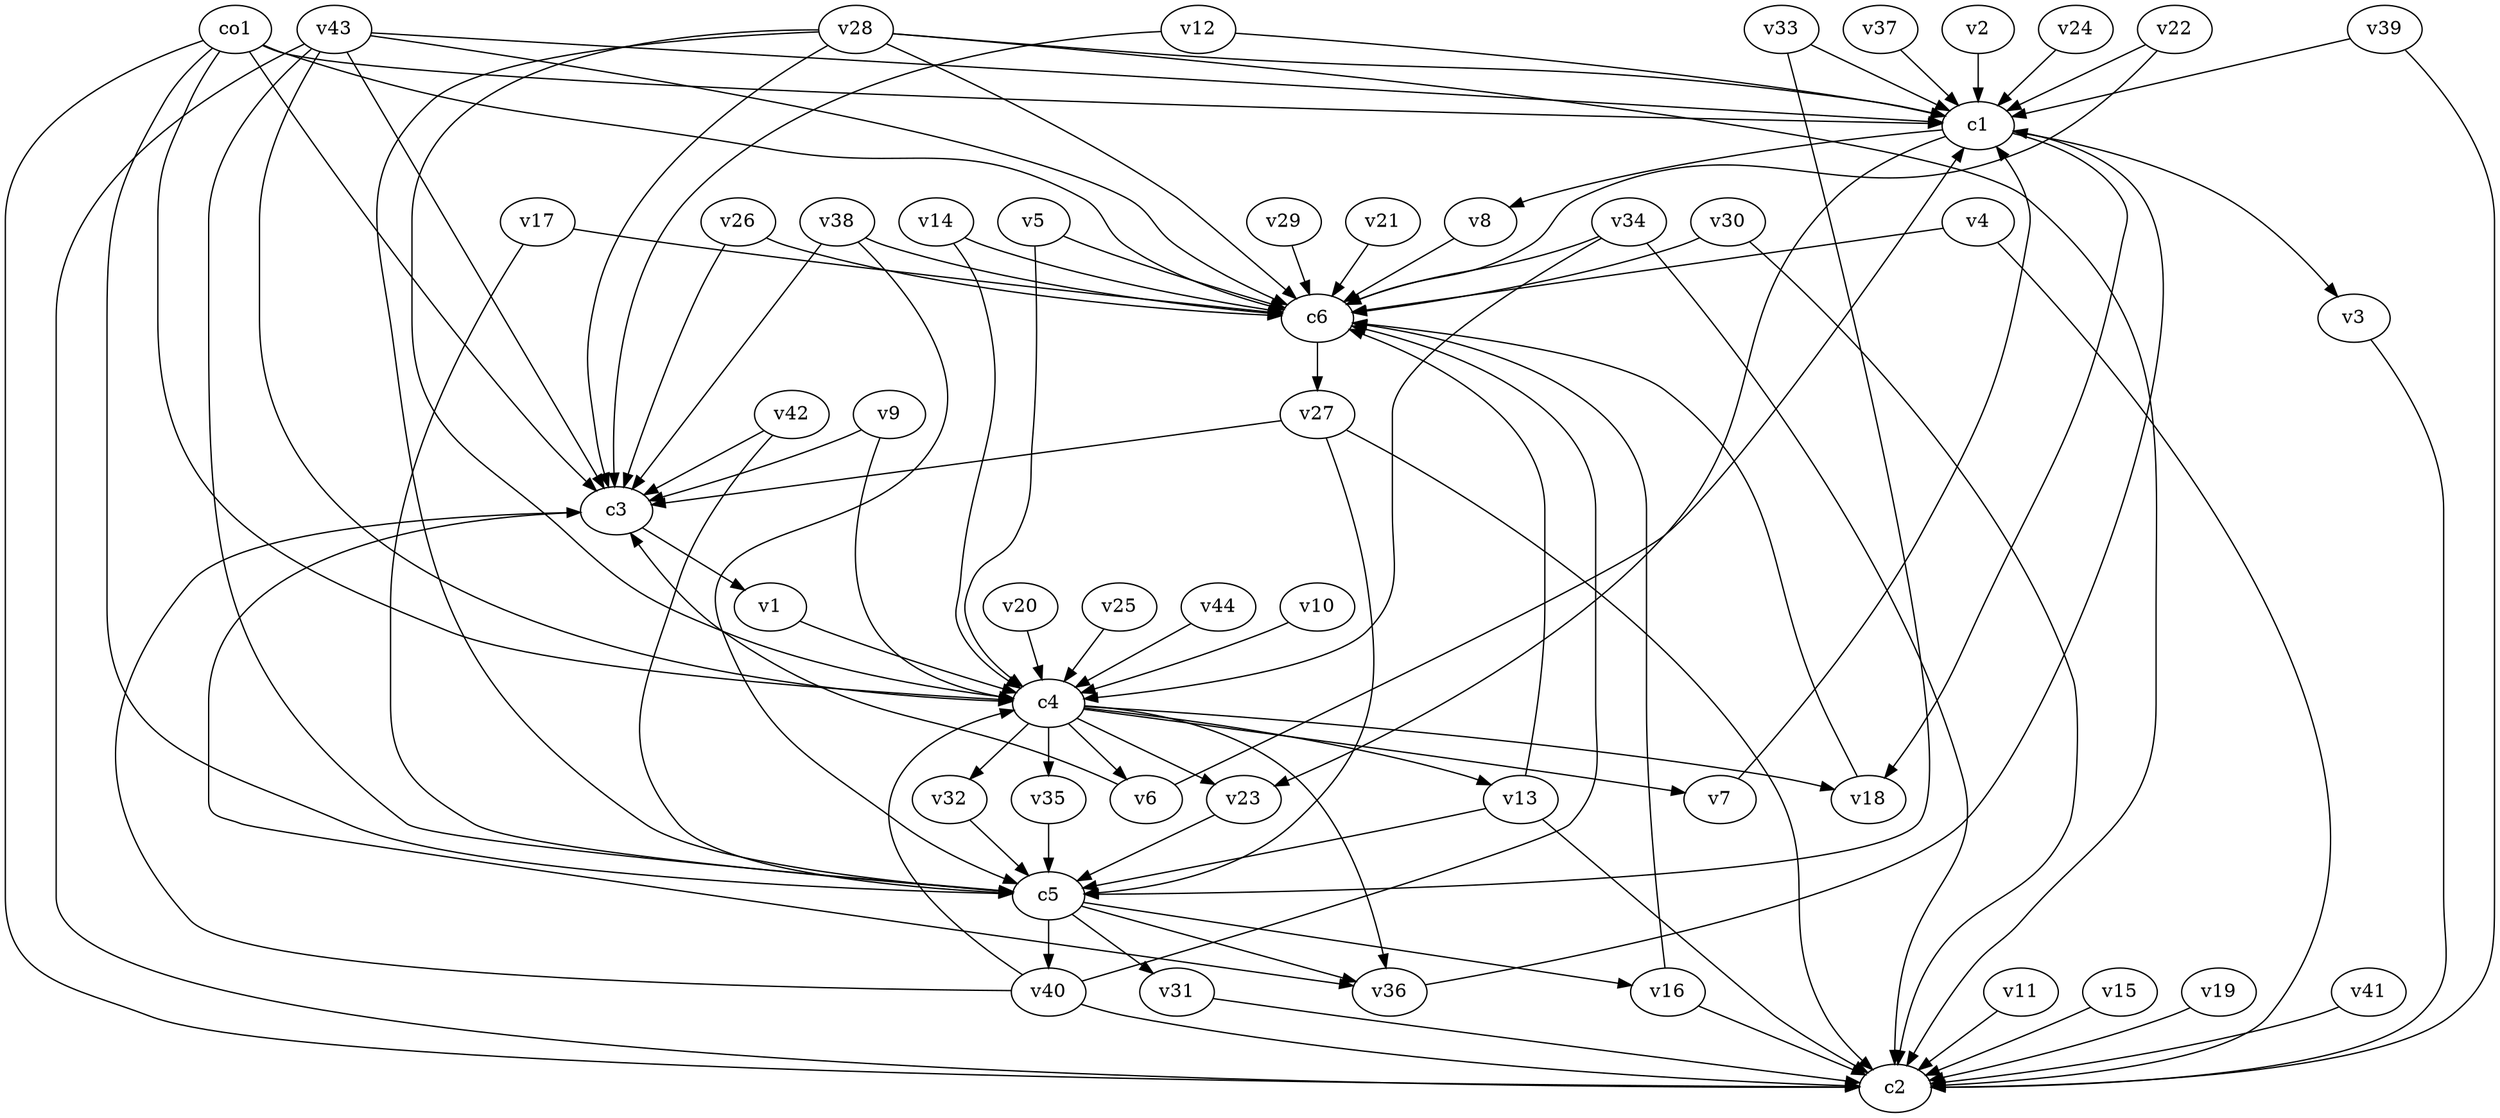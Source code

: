strict digraph  {
c1;
c2;
c3;
c4;
c5;
c6;
v1;
v2;
v3;
v4;
v5;
v6;
v7;
v8;
v9;
v10;
v11;
v12;
v13;
v14;
v15;
v16;
v17;
v18;
v19;
v20;
v21;
v22;
v23;
v24;
v25;
v26;
v27;
v28;
v29;
v30;
v31;
v32;
v33;
v34;
v35;
v36;
v37;
v38;
v39;
v40;
v41;
v42;
v43;
v44;
co1;
c1 -> v3  [weight=1];
c1 -> v8  [weight=1];
c1 -> v23  [weight=1];
c1 -> v18  [weight=1];
c3 -> v1  [weight=1];
c3 -> v36  [weight=1];
c4 -> v7  [weight=1];
c4 -> v18  [weight=1];
c4 -> v23  [weight=1];
c4 -> v6  [weight=1];
c4 -> v36  [weight=1];
c4 -> v32  [weight=1];
c4 -> v13  [weight=1];
c4 -> v35  [weight=1];
c5 -> v16  [weight=1];
c5 -> v40  [weight=1];
c5 -> v36  [weight=1];
c5 -> v31  [weight=1];
c6 -> v27  [weight=1];
v1 -> c4  [weight=1];
v2 -> c1  [weight=1];
v3 -> c2  [weight=1];
v4 -> c6  [weight=1];
v4 -> c2  [weight=1];
v5 -> c4  [weight=1];
v5 -> c6  [weight=1];
v6 -> c3  [weight=1];
v6 -> c1  [weight=1];
v7 -> c1  [weight=1];
v8 -> c6  [weight=1];
v9 -> c3  [weight=1];
v9 -> c4  [weight=1];
v10 -> c4  [weight=1];
v11 -> c2  [weight=1];
v12 -> c1  [weight=1];
v12 -> c3  [weight=1];
v13 -> c5  [weight=1];
v13 -> c6  [weight=1];
v13 -> c2  [weight=1];
v14 -> c4  [weight=1];
v14 -> c6  [weight=1];
v15 -> c2  [weight=1];
v16 -> c2  [weight=1];
v16 -> c6  [weight=1];
v17 -> c6  [weight=1];
v17 -> c5  [weight=1];
v18 -> c6  [weight=1];
v19 -> c2  [weight=1];
v20 -> c4  [weight=1];
v21 -> c6  [weight=1];
v22 -> c6  [weight=1];
v22 -> c1  [weight=1];
v23 -> c5  [weight=1];
v24 -> c1  [weight=1];
v25 -> c4  [weight=1];
v26 -> c6  [weight=1];
v26 -> c3  [weight=1];
v27 -> c3  [weight=1];
v27 -> c2  [weight=1];
v27 -> c5  [weight=1];
v28 -> c1  [weight=1];
v28 -> c4  [weight=1];
v28 -> c5  [weight=1];
v28 -> c2  [weight=1];
v28 -> c3  [weight=1];
v28 -> c6  [weight=1];
v29 -> c6  [weight=1];
v30 -> c2  [weight=1];
v30 -> c6  [weight=1];
v31 -> c2  [weight=1];
v32 -> c5  [weight=1];
v33 -> c5  [weight=1];
v33 -> c1  [weight=1];
v34 -> c2  [weight=1];
v34 -> c6  [weight=1];
v34 -> c4  [weight=1];
v35 -> c5  [weight=1];
v36 -> c1  [weight=1];
v37 -> c1  [weight=1];
v38 -> c6  [weight=1];
v38 -> c5  [weight=1];
v38 -> c3  [weight=1];
v39 -> c1  [weight=1];
v39 -> c2  [weight=1];
v40 -> c6  [weight=1];
v40 -> c2  [weight=1];
v40 -> c3  [weight=1];
v40 -> c4  [weight=1];
v41 -> c2  [weight=1];
v42 -> c5  [weight=1];
v42 -> c3  [weight=1];
v43 -> c1  [weight=1];
v43 -> c3  [weight=1];
v43 -> c2  [weight=1];
v43 -> c5  [weight=1];
v43 -> c4  [weight=1];
v43 -> c6  [weight=1];
v44 -> c4  [weight=1];
co1 -> c5  [weight=1];
co1 -> c1  [weight=1];
co1 -> c6  [weight=1];
co1 -> c4  [weight=1];
co1 -> c3  [weight=1];
co1 -> c2  [weight=1];
}
